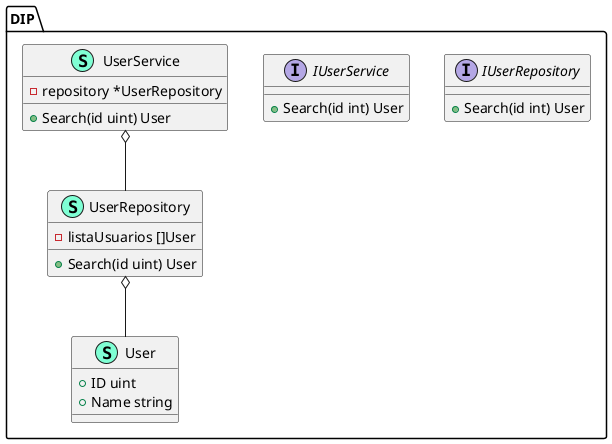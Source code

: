 @startuml
namespace DIP {
    interface IUserRepository  {
        + Search(id int) User

    }
    interface IUserService  {
        + Search(id int) User

    }
    class User << (S,Aquamarine) >> {
        + ID uint
        + Name string

    }
    class UserRepository << (S,Aquamarine) >> {
        - listaUsuarios []User

        + Search(id uint) User

    }
    class UserService << (S,Aquamarine) >> {
        - repository *UserRepository

        + Search(id uint) User

    }
}


"DIP.UserRepository" o-- "DIP.User"
"DIP.UserService" o-- "DIP.UserRepository"

@enduml
